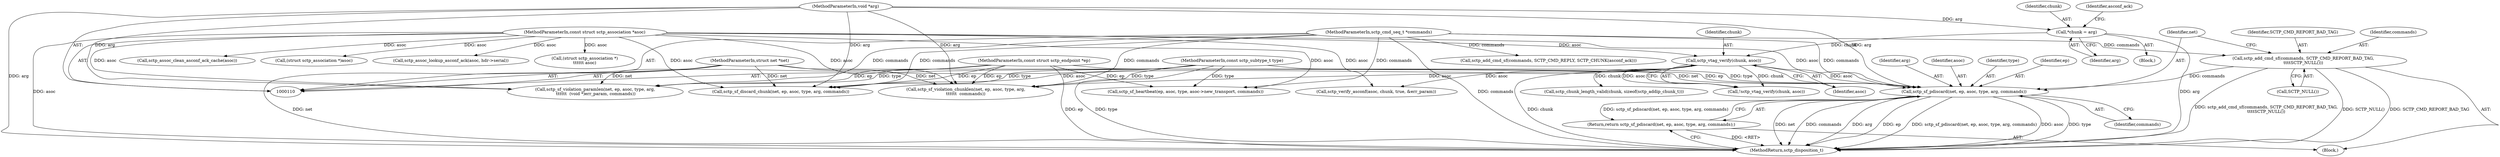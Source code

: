 digraph "0_linux_9de7922bc709eee2f609cd01d98aaedc4cf5ea74_1@pointer" {
"1000143" [label="(Call,sctp_sf_pdiscard(net, ep, asoc, type, arg, commands))"];
"1000111" [label="(MethodParameterIn,struct net *net)"];
"1000112" [label="(MethodParameterIn,const struct sctp_endpoint *ep)"];
"1000134" [label="(Call,sctp_vtag_verify(chunk, asoc))"];
"1000119" [label="(Call,*chunk = arg)"];
"1000115" [label="(MethodParameterIn,void *arg)"];
"1000113" [label="(MethodParameterIn,const struct sctp_association *asoc)"];
"1000114" [label="(MethodParameterIn,const sctp_subtype_t type)"];
"1000138" [label="(Call,sctp_add_cmd_sf(commands, SCTP_CMD_REPORT_BAD_TAG,\n\t\t\t\tSCTP_NULL()))"];
"1000116" [label="(MethodParameterIn,sctp_cmd_seq_t *commands)"];
"1000142" [label="(Return,return sctp_sf_pdiscard(net, ep, asoc, type, arg, commands);)"];
"1000112" [label="(MethodParameterIn,const struct sctp_endpoint *ep)"];
"1000143" [label="(Call,sctp_sf_pdiscard(net, ep, asoc, type, arg, commands))"];
"1000115" [label="(MethodParameterIn,void *arg)"];
"1000298" [label="(Call,sctp_sf_heartbeat(ep, asoc, type, asoc->new_transport, commands))"];
"1000136" [label="(Identifier,asoc)"];
"1000163" [label="(Call,sctp_sf_discard_chunk(net, ep, asoc, type, arg, commands))"];
"1000116" [label="(MethodParameterIn,sctp_cmd_seq_t *commands)"];
"1000288" [label="(Call,sctp_add_cmd_sf(commands, SCTP_CMD_REPLY, SCTP_CHUNK(asconf_ack)))"];
"1000119" [label="(Call,*chunk = arg)"];
"1000134" [label="(Call,sctp_vtag_verify(chunk, asoc))"];
"1000133" [label="(Call,!sctp_vtag_verify(chunk, asoc))"];
"1000201" [label="(Call,sctp_verify_asconf(asoc, chunk, true, &err_param))"];
"1000142" [label="(Return,return sctp_sf_pdiscard(net, ep, asoc, type, arg, commands);)"];
"1000208" [label="(Call,sctp_sf_violation_paramlen(net, ep, asoc, type, arg,\n \t\t\t\t\t\t  (void *)err_param, commands))"];
"1000144" [label="(Identifier,net)"];
"1000113" [label="(MethodParameterIn,const struct sctp_association *asoc)"];
"1000315" [label="(MethodReturn,sctp_disposition_t)"];
"1000141" [label="(Call,SCTP_NULL())"];
"1000135" [label="(Identifier,chunk)"];
"1000117" [label="(Block,)"];
"1000121" [label="(Identifier,arg)"];
"1000148" [label="(Identifier,arg)"];
"1000234" [label="(Call,sctp_assoc_clean_asconf_ack_cache(asoc))"];
"1000111" [label="(MethodParameterIn,struct net *net)"];
"1000137" [label="(Block,)"];
"1000120" [label="(Identifier,chunk)"];
"1000124" [label="(Identifier,asconf_ack)"];
"1000308" [label="(Call,(struct sctp_association *)asoc)"];
"1000140" [label="(Identifier,SCTP_CMD_REPORT_BAD_TAG)"];
"1000138" [label="(Call,sctp_add_cmd_sf(commands, SCTP_CMD_REPORT_BAD_TAG,\n\t\t\t\tSCTP_NULL()))"];
"1000146" [label="(Identifier,asoc)"];
"1000149" [label="(Identifier,commands)"];
"1000114" [label="(MethodParameterIn,const sctp_subtype_t type)"];
"1000262" [label="(Call,sctp_assoc_lookup_asconf_ack(asoc, hdr->serial))"];
"1000139" [label="(Identifier,commands)"];
"1000147" [label="(Identifier,type)"];
"1000177" [label="(Call,sctp_sf_violation_chunklen(net, ep, asoc, type, arg,\n\t\t\t\t\t\t  commands))"];
"1000172" [label="(Call,sctp_chunk_length_valid(chunk, sizeof(sctp_addip_chunk_t)))"];
"1000145" [label="(Identifier,ep)"];
"1000239" [label="(Call,(struct sctp_association *)\n\t\t\t\t\t\t asoc)"];
"1000143" -> "1000142"  [label="AST: "];
"1000143" -> "1000149"  [label="CFG: "];
"1000144" -> "1000143"  [label="AST: "];
"1000145" -> "1000143"  [label="AST: "];
"1000146" -> "1000143"  [label="AST: "];
"1000147" -> "1000143"  [label="AST: "];
"1000148" -> "1000143"  [label="AST: "];
"1000149" -> "1000143"  [label="AST: "];
"1000142" -> "1000143"  [label="CFG: "];
"1000143" -> "1000315"  [label="DDG: net"];
"1000143" -> "1000315"  [label="DDG: commands"];
"1000143" -> "1000315"  [label="DDG: arg"];
"1000143" -> "1000315"  [label="DDG: ep"];
"1000143" -> "1000315"  [label="DDG: sctp_sf_pdiscard(net, ep, asoc, type, arg, commands)"];
"1000143" -> "1000315"  [label="DDG: asoc"];
"1000143" -> "1000315"  [label="DDG: type"];
"1000143" -> "1000142"  [label="DDG: sctp_sf_pdiscard(net, ep, asoc, type, arg, commands)"];
"1000111" -> "1000143"  [label="DDG: net"];
"1000112" -> "1000143"  [label="DDG: ep"];
"1000134" -> "1000143"  [label="DDG: asoc"];
"1000113" -> "1000143"  [label="DDG: asoc"];
"1000114" -> "1000143"  [label="DDG: type"];
"1000115" -> "1000143"  [label="DDG: arg"];
"1000138" -> "1000143"  [label="DDG: commands"];
"1000116" -> "1000143"  [label="DDG: commands"];
"1000111" -> "1000110"  [label="AST: "];
"1000111" -> "1000315"  [label="DDG: net"];
"1000111" -> "1000163"  [label="DDG: net"];
"1000111" -> "1000177"  [label="DDG: net"];
"1000111" -> "1000208"  [label="DDG: net"];
"1000112" -> "1000110"  [label="AST: "];
"1000112" -> "1000315"  [label="DDG: ep"];
"1000112" -> "1000163"  [label="DDG: ep"];
"1000112" -> "1000177"  [label="DDG: ep"];
"1000112" -> "1000208"  [label="DDG: ep"];
"1000112" -> "1000298"  [label="DDG: ep"];
"1000134" -> "1000133"  [label="AST: "];
"1000134" -> "1000136"  [label="CFG: "];
"1000135" -> "1000134"  [label="AST: "];
"1000136" -> "1000134"  [label="AST: "];
"1000133" -> "1000134"  [label="CFG: "];
"1000134" -> "1000315"  [label="DDG: chunk"];
"1000134" -> "1000133"  [label="DDG: chunk"];
"1000134" -> "1000133"  [label="DDG: asoc"];
"1000119" -> "1000134"  [label="DDG: chunk"];
"1000113" -> "1000134"  [label="DDG: asoc"];
"1000134" -> "1000163"  [label="DDG: asoc"];
"1000134" -> "1000172"  [label="DDG: chunk"];
"1000134" -> "1000177"  [label="DDG: asoc"];
"1000134" -> "1000201"  [label="DDG: asoc"];
"1000119" -> "1000117"  [label="AST: "];
"1000119" -> "1000121"  [label="CFG: "];
"1000120" -> "1000119"  [label="AST: "];
"1000121" -> "1000119"  [label="AST: "];
"1000124" -> "1000119"  [label="CFG: "];
"1000119" -> "1000315"  [label="DDG: arg"];
"1000115" -> "1000119"  [label="DDG: arg"];
"1000115" -> "1000110"  [label="AST: "];
"1000115" -> "1000315"  [label="DDG: arg"];
"1000115" -> "1000163"  [label="DDG: arg"];
"1000115" -> "1000177"  [label="DDG: arg"];
"1000115" -> "1000208"  [label="DDG: arg"];
"1000113" -> "1000110"  [label="AST: "];
"1000113" -> "1000315"  [label="DDG: asoc"];
"1000113" -> "1000163"  [label="DDG: asoc"];
"1000113" -> "1000177"  [label="DDG: asoc"];
"1000113" -> "1000201"  [label="DDG: asoc"];
"1000113" -> "1000208"  [label="DDG: asoc"];
"1000113" -> "1000234"  [label="DDG: asoc"];
"1000113" -> "1000239"  [label="DDG: asoc"];
"1000113" -> "1000262"  [label="DDG: asoc"];
"1000113" -> "1000298"  [label="DDG: asoc"];
"1000113" -> "1000308"  [label="DDG: asoc"];
"1000114" -> "1000110"  [label="AST: "];
"1000114" -> "1000315"  [label="DDG: type"];
"1000114" -> "1000163"  [label="DDG: type"];
"1000114" -> "1000177"  [label="DDG: type"];
"1000114" -> "1000208"  [label="DDG: type"];
"1000114" -> "1000298"  [label="DDG: type"];
"1000138" -> "1000137"  [label="AST: "];
"1000138" -> "1000141"  [label="CFG: "];
"1000139" -> "1000138"  [label="AST: "];
"1000140" -> "1000138"  [label="AST: "];
"1000141" -> "1000138"  [label="AST: "];
"1000144" -> "1000138"  [label="CFG: "];
"1000138" -> "1000315"  [label="DDG: SCTP_NULL()"];
"1000138" -> "1000315"  [label="DDG: SCTP_CMD_REPORT_BAD_TAG"];
"1000138" -> "1000315"  [label="DDG: sctp_add_cmd_sf(commands, SCTP_CMD_REPORT_BAD_TAG,\n\t\t\t\tSCTP_NULL())"];
"1000116" -> "1000138"  [label="DDG: commands"];
"1000116" -> "1000110"  [label="AST: "];
"1000116" -> "1000315"  [label="DDG: commands"];
"1000116" -> "1000163"  [label="DDG: commands"];
"1000116" -> "1000177"  [label="DDG: commands"];
"1000116" -> "1000208"  [label="DDG: commands"];
"1000116" -> "1000288"  [label="DDG: commands"];
"1000116" -> "1000298"  [label="DDG: commands"];
"1000142" -> "1000137"  [label="AST: "];
"1000315" -> "1000142"  [label="CFG: "];
"1000142" -> "1000315"  [label="DDG: <RET>"];
}
